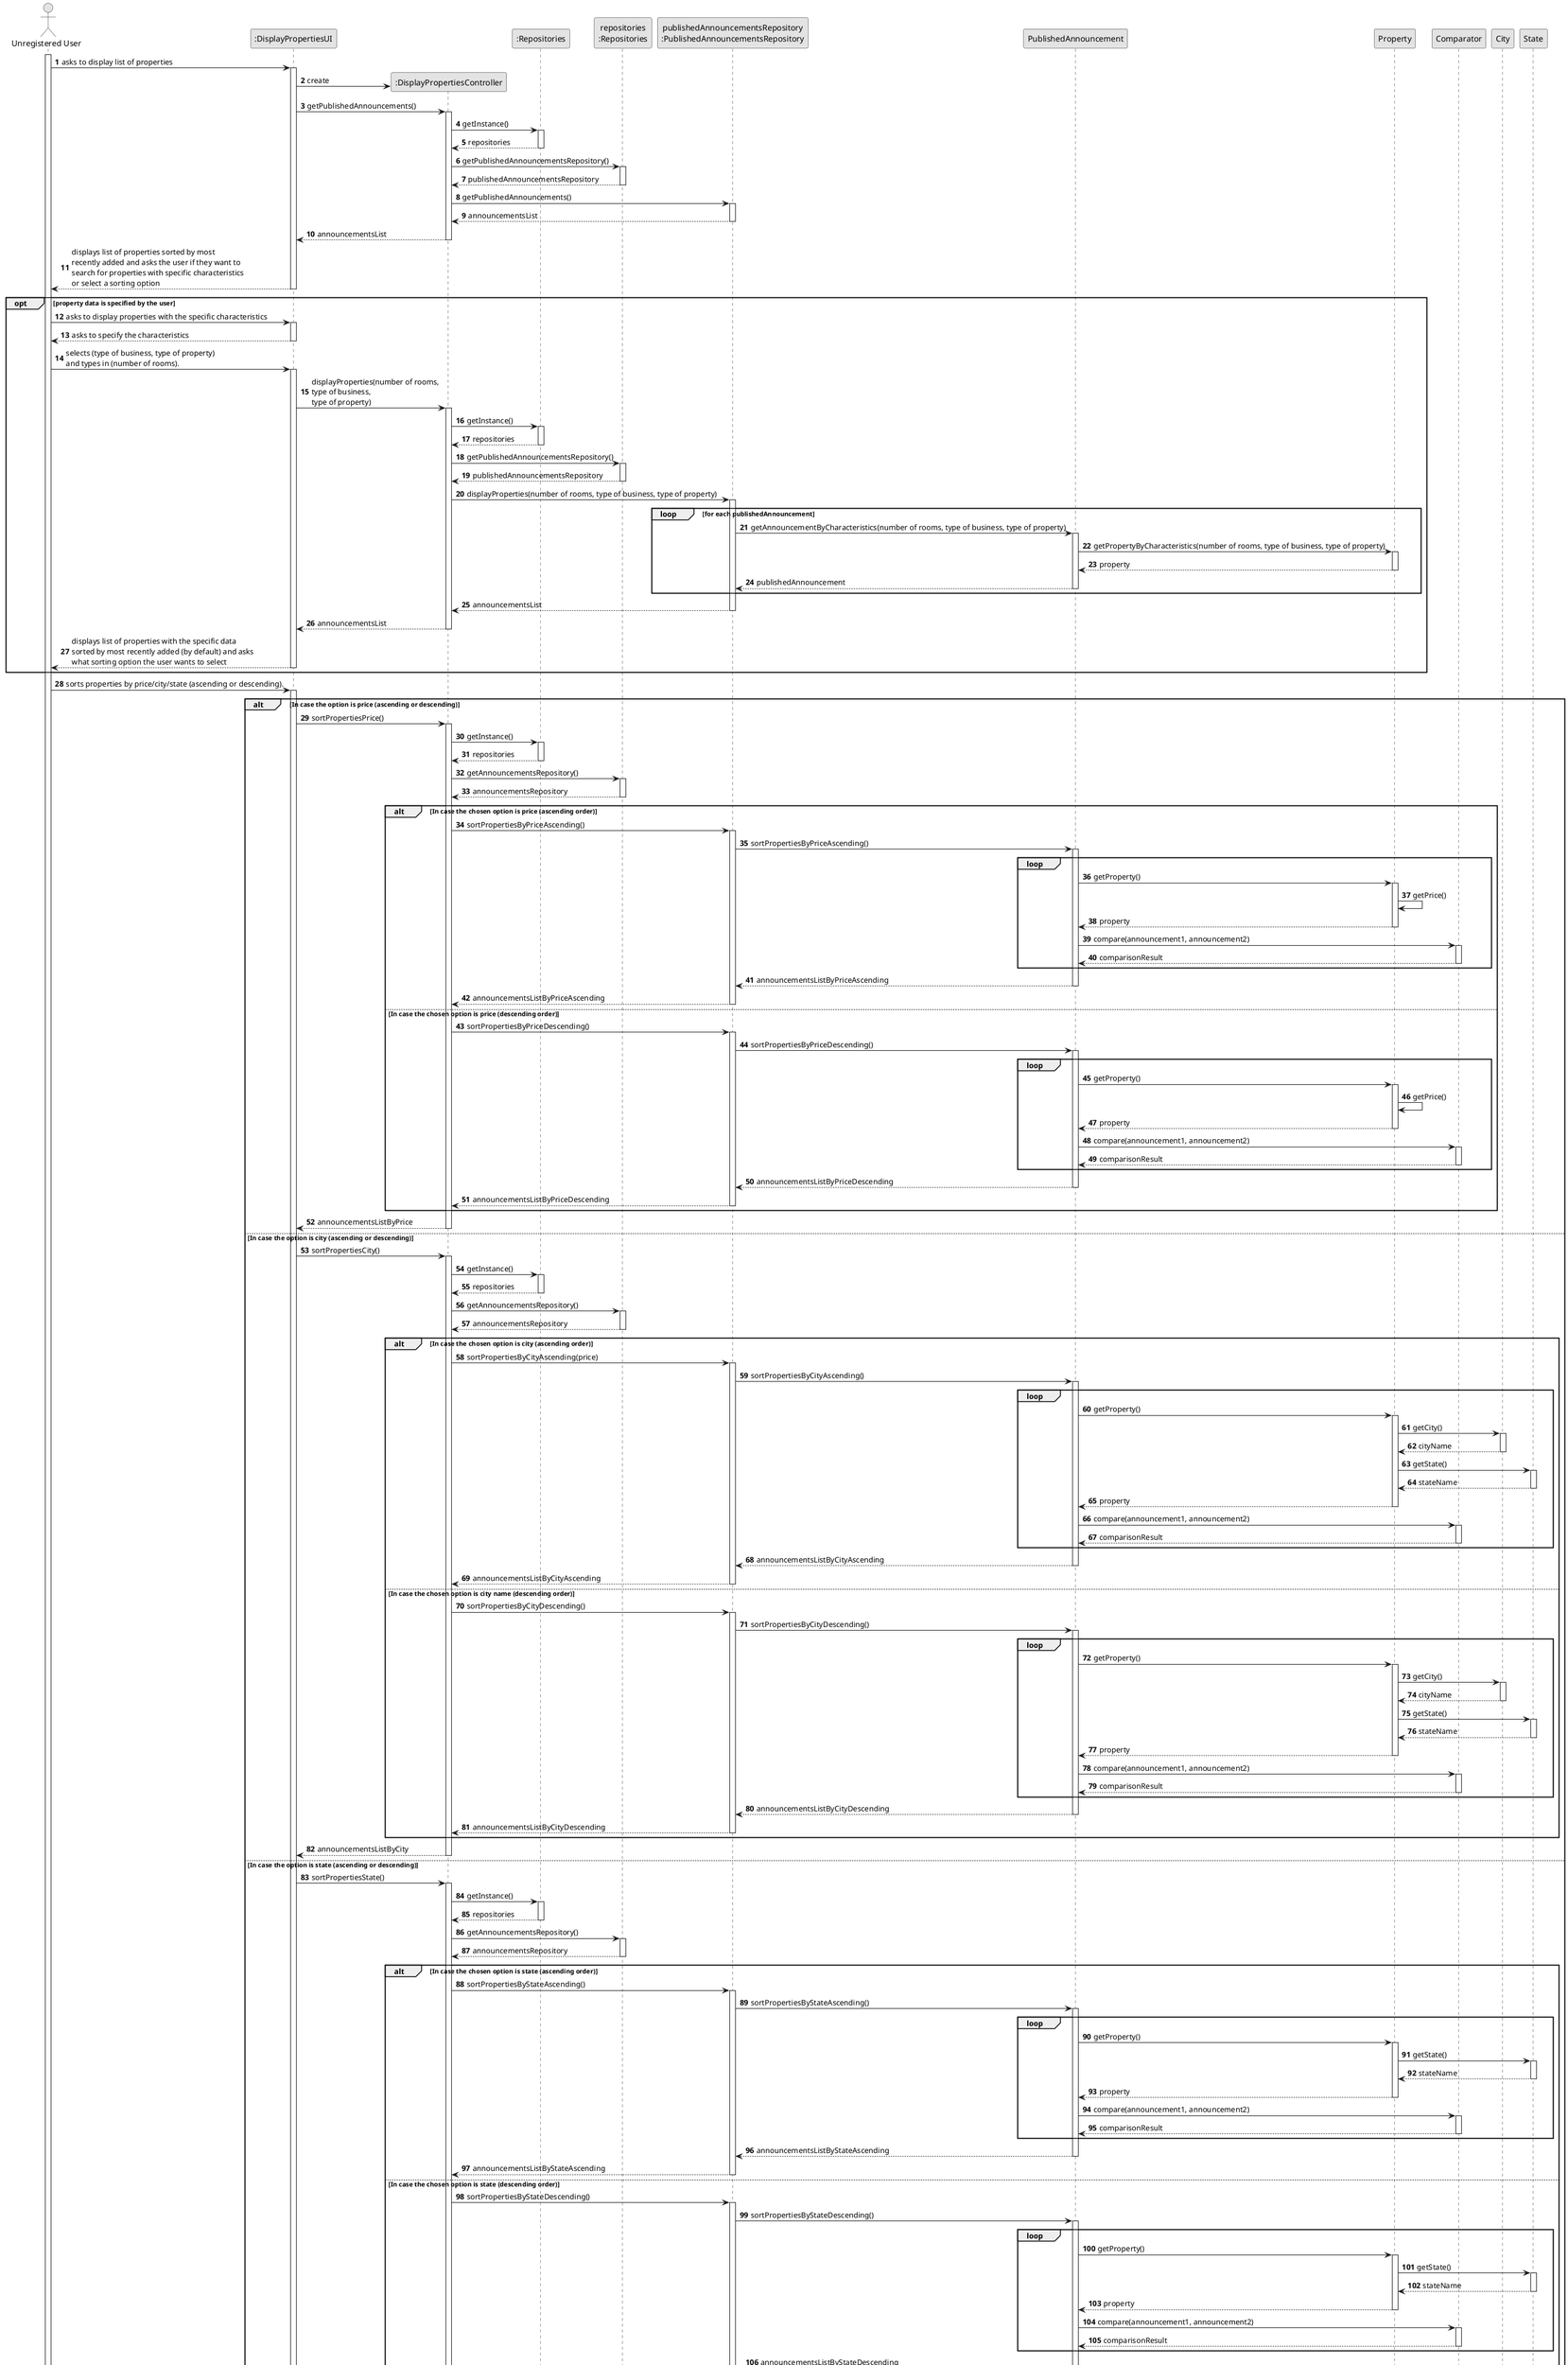 @startuml
skinparam monochrome true
skinparam packageStyle rectangle
skinparam shadowing false

autonumber

'hide footbox
actor "Unregistered User" as User
participant ":DisplayPropertiesUI" as System
participant ":DisplayPropertiesController" as Controller
participant ":Repositories" as RepositorySingleton
participant "repositories\n:Repositories" as repositories
participant "publishedAnnouncementsRepository\n:PublishedAnnouncementsRepository" as PropertyRepository
participant "PublishedAnnouncement" as publishedAnnouncement
participant "Property" as property
participant "Comparator" as comparator
participant "City" as city
participant "State" as state



activate User


User->System: asks to display list of properties
activate System


System->Controller**: create

System->Controller: getPublishedAnnouncements()
activate Controller

Controller->RepositorySingleton: getInstance()
activate RepositorySingleton

RepositorySingleton-->Controller: repositories
deactivate RepositorySingleton

Controller -> repositories : getPublishedAnnouncementsRepository()
activate repositories

repositories --> Controller: publishedAnnouncementsRepository
deactivate repositories

Controller -> PropertyRepository : getPublishedAnnouncements()
activate PropertyRepository

PropertyRepository --> Controller : announcementsList
deactivate PropertyRepository

Controller --> System : announcementsList
deactivate Controller

System --> User : displays list of properties sorted by most\nrecently added and asks the user if they want to \nsearch for properties with specific characteristics \nor select a sorting option
deactivate System

opt property data is specified by the user

User -> System : asks to display properties with the specific characteristics
activate System

System --> User : asks to specify the characteristics
deactivate System

User -> System : selects (type of business, type of property)\nand types in (number of rooms).
activate System

System->Controller: displayProperties(number of rooms,\ntype of business,\ntype of property)
activate Controller

Controller->RepositorySingleton: getInstance()
activate RepositorySingleton

RepositorySingleton-->Controller: repositories
deactivate RepositorySingleton

Controller -> repositories : getPublishedAnnouncementsRepository()
activate repositories

repositories --> Controller: publishedAnnouncementsRepository
deactivate repositories

Controller -> PropertyRepository : displayProperties(number of rooms, type of business, type of property)
activate PropertyRepository

loop for each publishedAnnouncement

PropertyRepository -> publishedAnnouncement : getAnnouncementByCharacteristics(number of rooms, type of business, type of property)
activate publishedAnnouncement

publishedAnnouncement -> property : getPropertyByCharacteristics(number of rooms, type of business, type of property)
activate property

property --> publishedAnnouncement : property
deactivate property

publishedAnnouncement --> PropertyRepository : publishedAnnouncement
deactivate publishedAnnouncement

end

PropertyRepository --> Controller : announcementsList
deactivate PropertyRepository

Controller --> System : announcementsList
deactivate Controller

System --> User : displays list of properties with the specific data \nsorted by most recently added (by default) and asks \nwhat sorting option the user wants to select
deactivate System

end


User -> System : sorts properties by price/city/state (ascending or descending).
activate System


alt In case the option is price (ascending or descending)

System -> Controller: sortPropertiesPrice()
activate Controller

Controller->RepositorySingleton: getInstance()
activate RepositorySingleton

RepositorySingleton-->Controller: repositories
deactivate RepositorySingleton

Controller -> repositories : getAnnouncementsRepository()
activate repositories

repositories --> Controller: announcementsRepository
deactivate repositories

alt In case the chosen option is price (ascending order)

Controller -> PropertyRepository: sortPropertiesByPriceAscending()
activate PropertyRepository



PropertyRepository -> publishedAnnouncement: sortPropertiesByPriceAscending()
activate publishedAnnouncement

loop

publishedAnnouncement -> property: getProperty()
activate property

property -> property: getPrice()

property --> publishedAnnouncement: property
deactivate property

publishedAnnouncement -> comparator: compare(announcement1, announcement2)
activate comparator

comparator-->publishedAnnouncement: comparisonResult
deactivate comparator

end

publishedAnnouncement-->PropertyRepository: announcementsListByPriceAscending
deactivate publishedAnnouncement

PropertyRepository-->Controller: announcementsListByPriceAscending
deactivate PropertyRepository




else In case the chosen option is price (descending order)

Controller -> PropertyRepository: sortPropertiesByPriceDescending()
activate PropertyRepository

PropertyRepository -> publishedAnnouncement: sortPropertiesByPriceDescending()
activate publishedAnnouncement

loop

publishedAnnouncement -> property: getProperty()
activate property

property -> property: getPrice()

property --> publishedAnnouncement: property
deactivate property

publishedAnnouncement -> comparator: compare(announcement1, announcement2)
activate comparator

comparator-->publishedAnnouncement: comparisonResult
deactivate comparator

end

publishedAnnouncement-->PropertyRepository: announcementsListByPriceDescending
deactivate publishedAnnouncement

PropertyRepository-->Controller: announcementsListByPriceDescending
deactivate PropertyRepository

end

Controller-->System: announcementsListByPrice
deactivate Controller


else In case the option is city (ascending or descending)

System -> Controller: sortPropertiesCity()
activate Controller

Controller->RepositorySingleton: getInstance()
activate RepositorySingleton

RepositorySingleton-->Controller: repositories
deactivate RepositorySingleton

Controller -> repositories : getAnnouncementsRepository()
activate repositories

repositories --> Controller: announcementsRepository
deactivate repositories

alt In case the chosen option is city (ascending order)

Controller -> PropertyRepository: sortPropertiesByCityAscending(price)
activate PropertyRepository

PropertyRepository -> publishedAnnouncement: sortPropertiesByCityAscending()
activate publishedAnnouncement

loop

publishedAnnouncement -> property: getProperty()
activate property

property -> city: getCity()
activate city

city-->property: cityName
deactivate city

property -> state: getState()
activate state

state-->property: stateName
deactivate state

property --> publishedAnnouncement: property
deactivate property

publishedAnnouncement -> comparator: compare(announcement1, announcement2)
activate comparator

comparator-->publishedAnnouncement: comparisonResult
deactivate comparator

end

publishedAnnouncement-->PropertyRepository: announcementsListByCityAscending
deactivate publishedAnnouncement

PropertyRepository-->Controller: announcementsListByCityAscending
deactivate PropertyRepository


else In case the chosen option is city name (descending order)

Controller -> PropertyRepository: sortPropertiesByCityDescending()
activate PropertyRepository

PropertyRepository -> publishedAnnouncement: sortPropertiesByCityDescending()
activate publishedAnnouncement

loop

publishedAnnouncement -> property: getProperty()
activate property

property -> city: getCity()
activate city

city-->property: cityName
deactivate city

property -> state: getState()
activate state

state-->property: stateName
deactivate state

property --> publishedAnnouncement: property
deactivate property

publishedAnnouncement -> comparator: compare(announcement1, announcement2)
activate comparator

comparator-->publishedAnnouncement: comparisonResult
deactivate comparator

end

publishedAnnouncement-->PropertyRepository: announcementsListByCityDescending
deactivate publishedAnnouncement

PropertyRepository-->Controller: announcementsListByCityDescending
deactivate PropertyRepository

end

Controller-->System: announcementsListByCity
deactivate Controller



else In case the option is state (ascending or descending)

System -> Controller: sortPropertiesState()
activate Controller

Controller->RepositorySingleton: getInstance()
activate RepositorySingleton

RepositorySingleton-->Controller: repositories
deactivate RepositorySingleton

Controller -> repositories : getAnnouncementsRepository()
activate repositories

repositories --> Controller: announcementsRepository
deactivate repositories


alt In case the chosen option is state (ascending order)

Controller -> PropertyRepository: sortPropertiesByStateAscending()
activate PropertyRepository

PropertyRepository -> publishedAnnouncement: sortPropertiesByStateAscending()
activate publishedAnnouncement

loop

publishedAnnouncement -> property: getProperty()
activate property

property -> state: getState()
activate state

state-->property: stateName
deactivate state

property --> publishedAnnouncement: property
deactivate property

publishedAnnouncement -> comparator: compare(announcement1, announcement2)
activate comparator

comparator-->publishedAnnouncement: comparisonResult
deactivate comparator

end

publishedAnnouncement-->PropertyRepository: announcementsListByStateAscending
deactivate publishedAnnouncement

PropertyRepository-->Controller: announcementsListByStateAscending
deactivate PropertyRepository


else In case the chosen option is state (descending order)

Controller -> PropertyRepository: sortPropertiesByStateDescending()
activate PropertyRepository

PropertyRepository -> publishedAnnouncement: sortPropertiesByStateDescending()
activate publishedAnnouncement

loop

publishedAnnouncement -> property: getProperty()
activate property

property -> state: getState()
activate state

state-->property: stateName
deactivate state

property --> publishedAnnouncement: property
deactivate property

publishedAnnouncement -> comparator: compare(announcement1, announcement2)
activate comparator

comparator-->publishedAnnouncement: comparisonResult
deactivate comparator

end

publishedAnnouncement-->PropertyRepository: announcementsListByStateDescending
deactivate publishedAnnouncement

PropertyRepository-->Controller: announcementsListByStateDescending
deactivate PropertyRepository


end

Controller-->System: announcementsListByState
deactivate Controller


end

System --> User : displays a list of the properties sorted by the sorting \noption chosen by the user.
deactivate System



@enduml